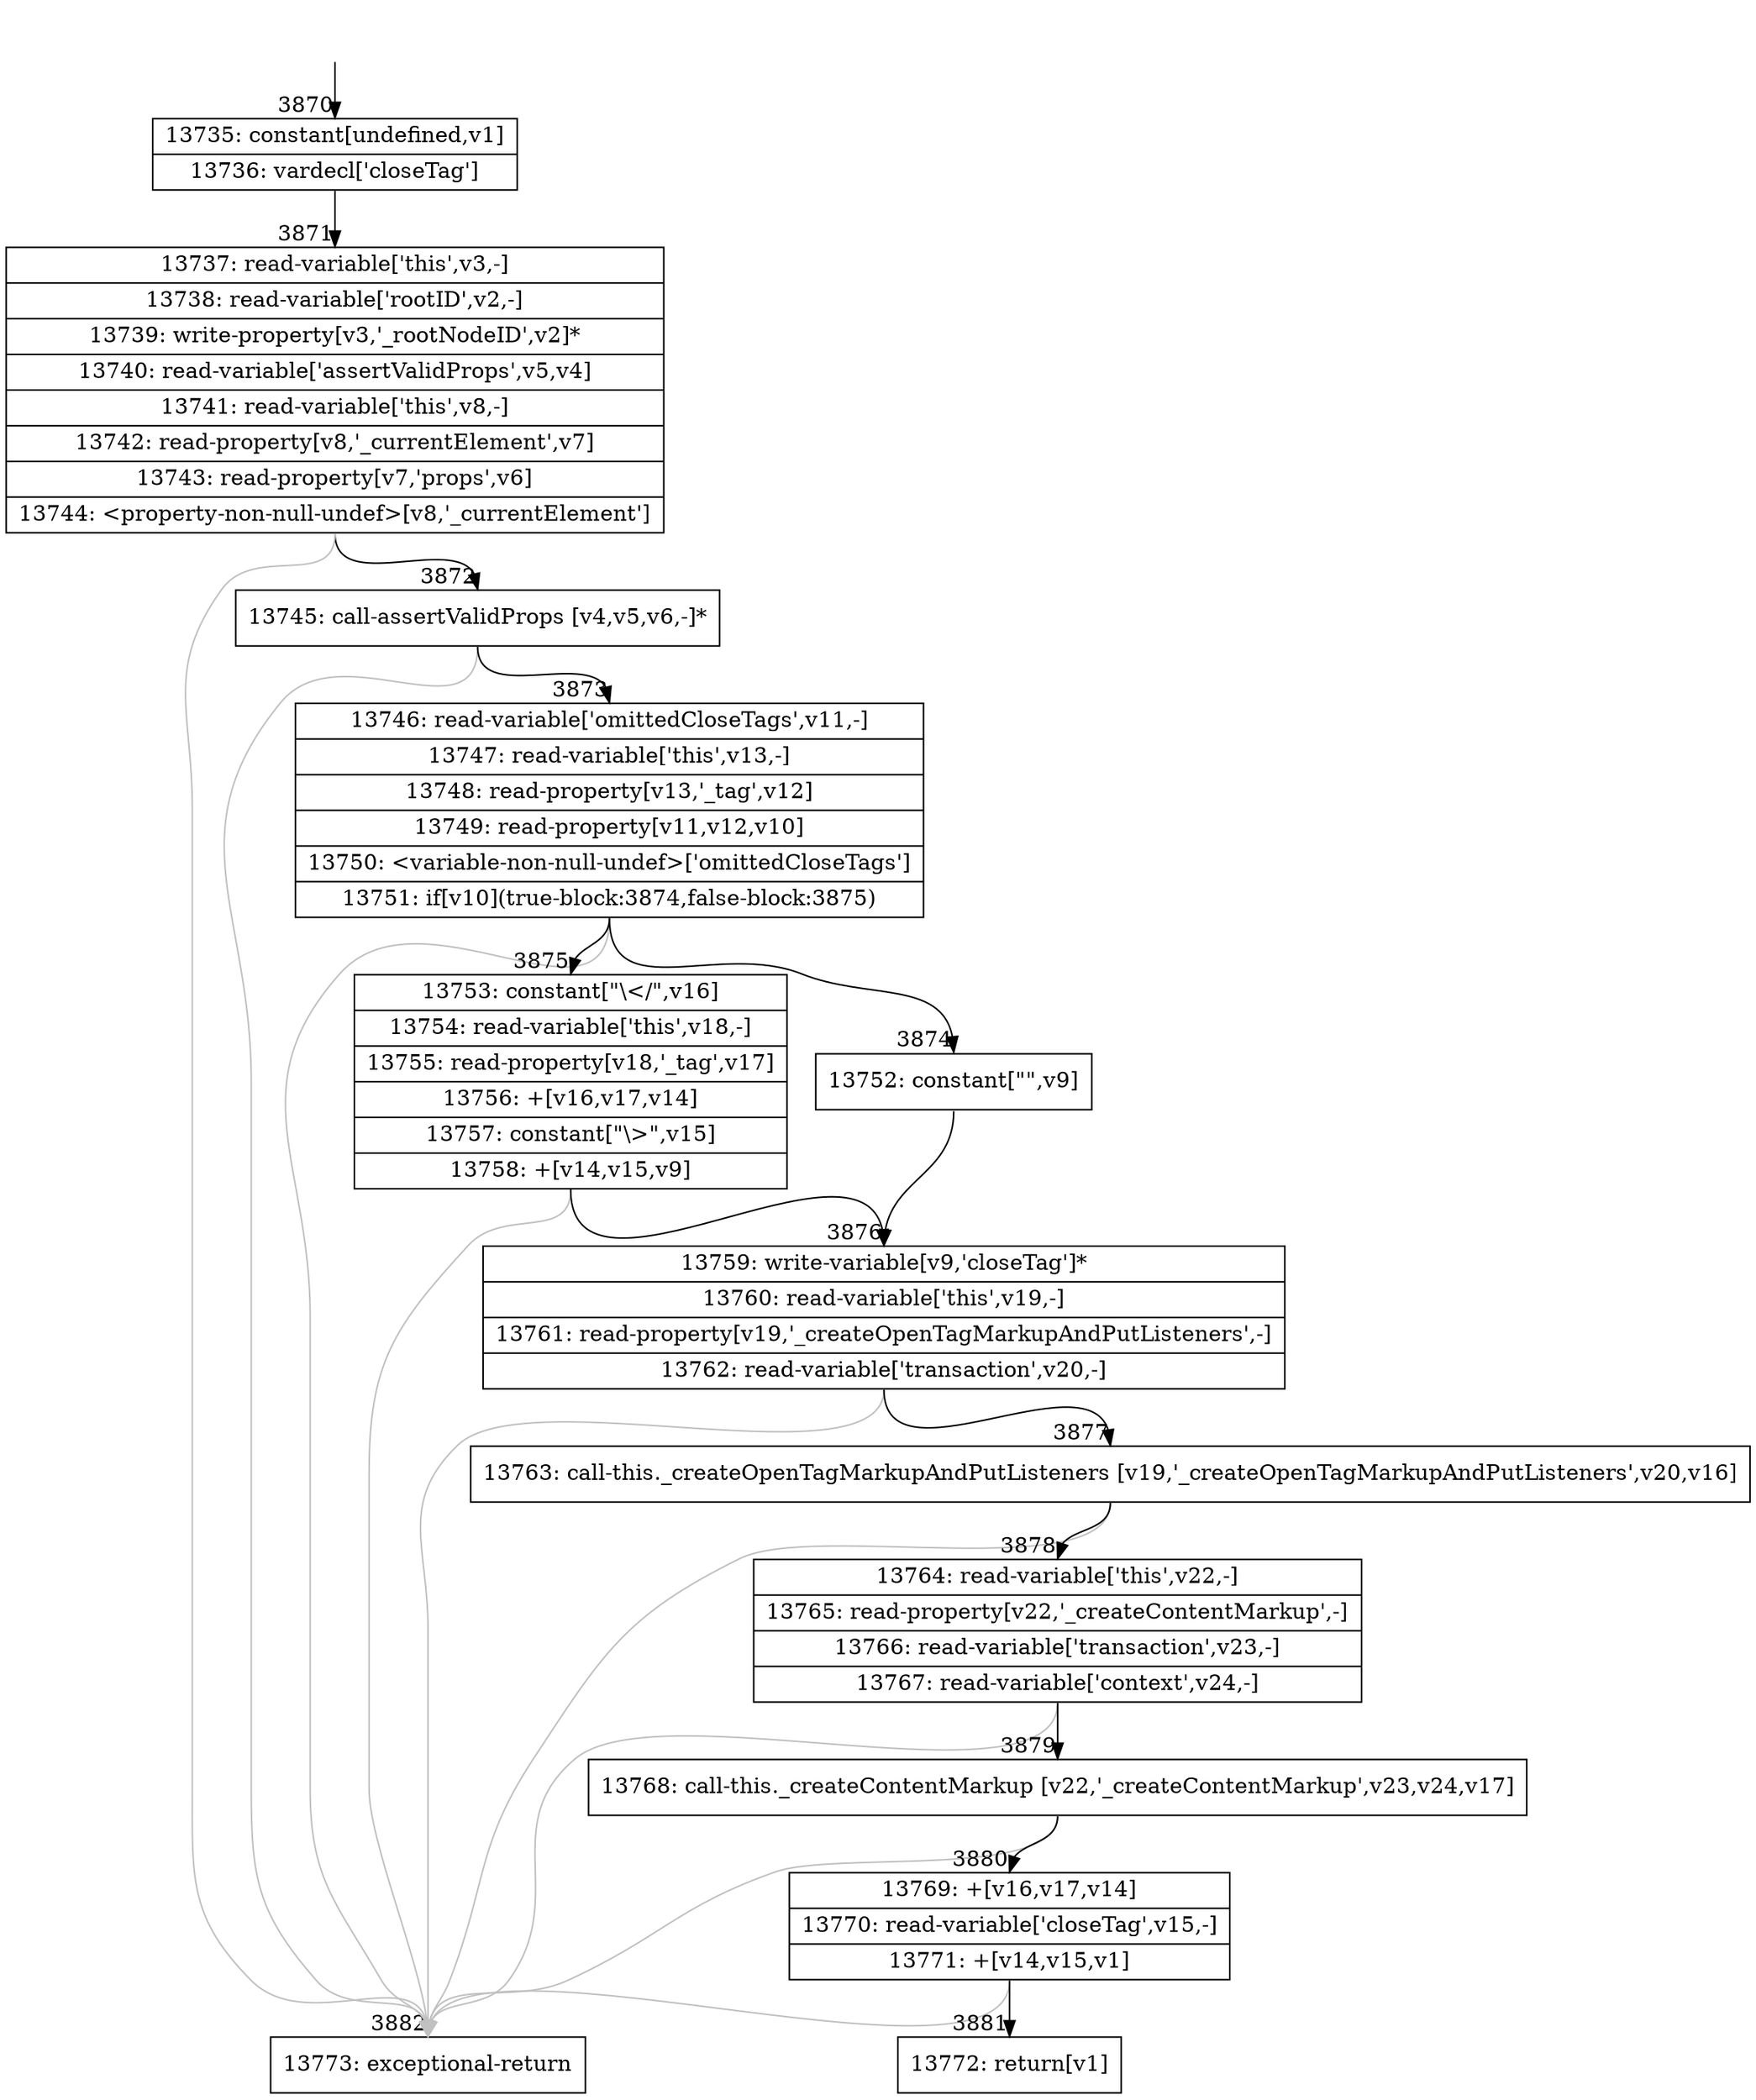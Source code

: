 digraph {
rankdir="TD"
BB_entry269[shape=none,label=""];
BB_entry269 -> BB3870 [tailport=s, headport=n, headlabel="    3870"]
BB3870 [shape=record label="{13735: constant[undefined,v1]|13736: vardecl['closeTag']}" ] 
BB3870 -> BB3871 [tailport=s, headport=n, headlabel="      3871"]
BB3871 [shape=record label="{13737: read-variable['this',v3,-]|13738: read-variable['rootID',v2,-]|13739: write-property[v3,'_rootNodeID',v2]*|13740: read-variable['assertValidProps',v5,v4]|13741: read-variable['this',v8,-]|13742: read-property[v8,'_currentElement',v7]|13743: read-property[v7,'props',v6]|13744: \<property-non-null-undef\>[v8,'_currentElement']}" ] 
BB3871 -> BB3872 [tailport=s, headport=n, headlabel="      3872"]
BB3871 -> BB3882 [tailport=s, headport=n, color=gray, headlabel="      3882"]
BB3872 [shape=record label="{13745: call-assertValidProps [v4,v5,v6,-]*}" ] 
BB3872 -> BB3873 [tailport=s, headport=n, headlabel="      3873"]
BB3872 -> BB3882 [tailport=s, headport=n, color=gray]
BB3873 [shape=record label="{13746: read-variable['omittedCloseTags',v11,-]|13747: read-variable['this',v13,-]|13748: read-property[v13,'_tag',v12]|13749: read-property[v11,v12,v10]|13750: \<variable-non-null-undef\>['omittedCloseTags']|13751: if[v10](true-block:3874,false-block:3875)}" ] 
BB3873 -> BB3874 [tailport=s, headport=n, headlabel="      3874"]
BB3873 -> BB3875 [tailport=s, headport=n, headlabel="      3875"]
BB3873 -> BB3882 [tailport=s, headport=n, color=gray]
BB3874 [shape=record label="{13752: constant[\"\",v9]}" ] 
BB3874 -> BB3876 [tailport=s, headport=n, headlabel="      3876"]
BB3875 [shape=record label="{13753: constant[\"\\\</\",v16]|13754: read-variable['this',v18,-]|13755: read-property[v18,'_tag',v17]|13756: +[v16,v17,v14]|13757: constant[\"\\\>\",v15]|13758: +[v14,v15,v9]}" ] 
BB3875 -> BB3876 [tailport=s, headport=n]
BB3875 -> BB3882 [tailport=s, headport=n, color=gray]
BB3876 [shape=record label="{13759: write-variable[v9,'closeTag']*|13760: read-variable['this',v19,-]|13761: read-property[v19,'_createOpenTagMarkupAndPutListeners',-]|13762: read-variable['transaction',v20,-]}" ] 
BB3876 -> BB3877 [tailport=s, headport=n, headlabel="      3877"]
BB3876 -> BB3882 [tailport=s, headport=n, color=gray]
BB3877 [shape=record label="{13763: call-this._createOpenTagMarkupAndPutListeners [v19,'_createOpenTagMarkupAndPutListeners',v20,v16]}" ] 
BB3877 -> BB3878 [tailport=s, headport=n, headlabel="      3878"]
BB3877 -> BB3882 [tailport=s, headport=n, color=gray]
BB3878 [shape=record label="{13764: read-variable['this',v22,-]|13765: read-property[v22,'_createContentMarkup',-]|13766: read-variable['transaction',v23,-]|13767: read-variable['context',v24,-]}" ] 
BB3878 -> BB3879 [tailport=s, headport=n, headlabel="      3879"]
BB3878 -> BB3882 [tailport=s, headport=n, color=gray]
BB3879 [shape=record label="{13768: call-this._createContentMarkup [v22,'_createContentMarkup',v23,v24,v17]}" ] 
BB3879 -> BB3880 [tailport=s, headport=n, headlabel="      3880"]
BB3879 -> BB3882 [tailport=s, headport=n, color=gray]
BB3880 [shape=record label="{13769: +[v16,v17,v14]|13770: read-variable['closeTag',v15,-]|13771: +[v14,v15,v1]}" ] 
BB3880 -> BB3881 [tailport=s, headport=n, headlabel="      3881"]
BB3880 -> BB3882 [tailport=s, headport=n, color=gray]
BB3881 [shape=record label="{13772: return[v1]}" ] 
BB3882 [shape=record label="{13773: exceptional-return}" ] 
//#$~ 7612
}
